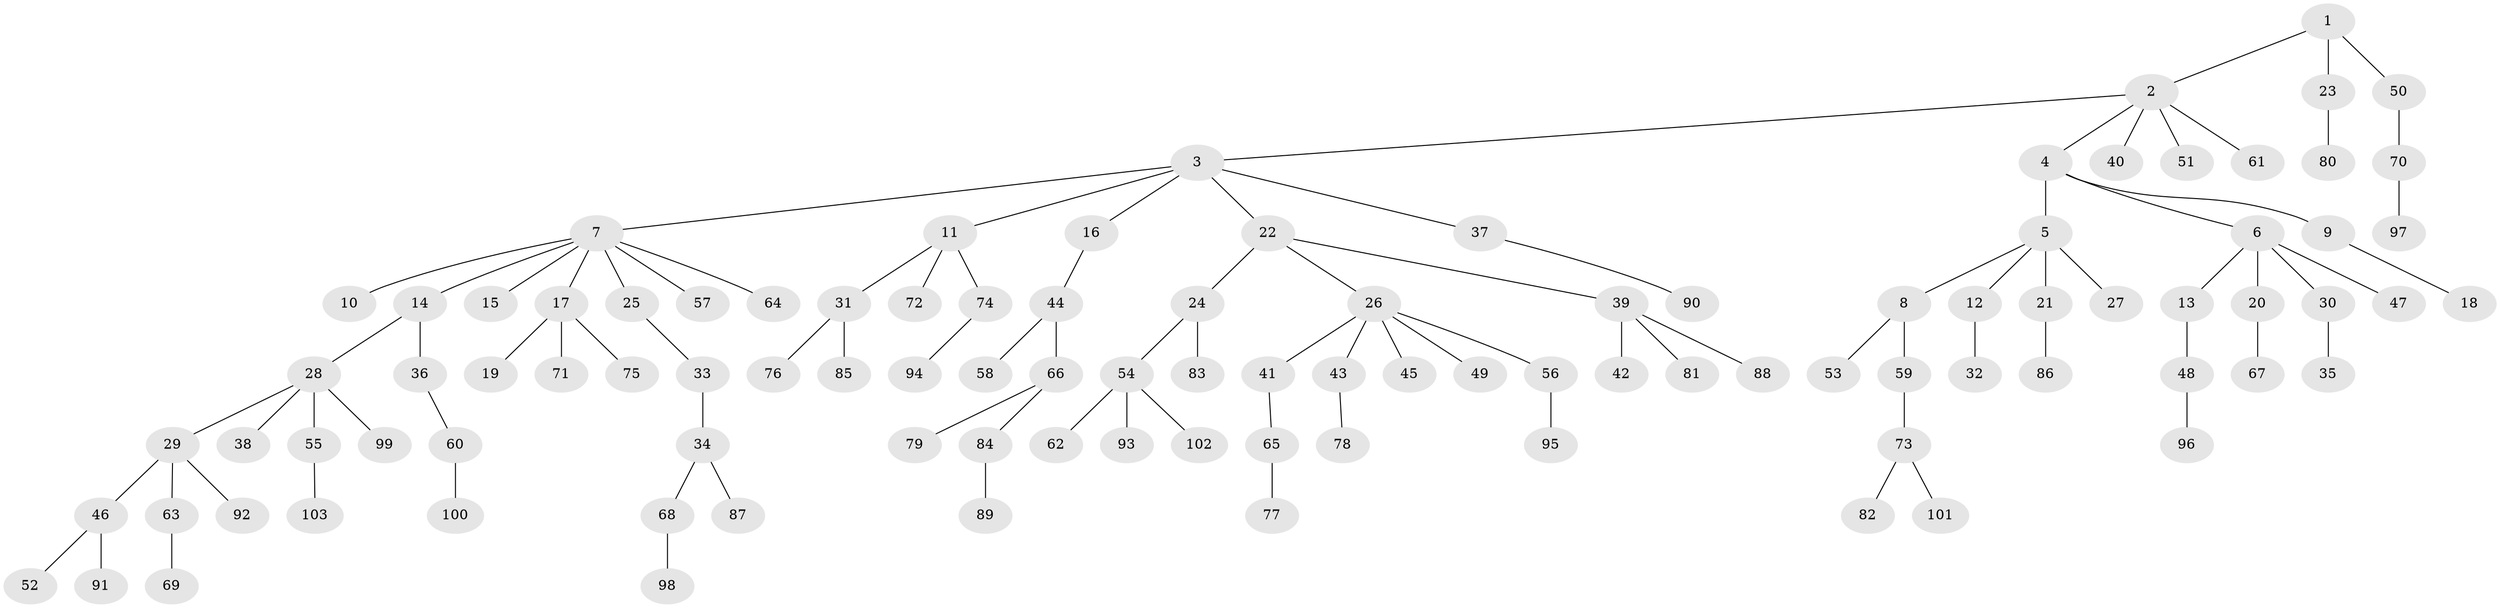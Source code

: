 // coarse degree distribution, {7: 0.0392156862745098, 11: 0.0196078431372549, 5: 0.0392156862745098, 2: 0.1568627450980392, 1: 0.6470588235294118, 3: 0.0784313725490196, 4: 0.0196078431372549}
// Generated by graph-tools (version 1.1) at 2025/19/03/04/25 18:19:12]
// undirected, 103 vertices, 102 edges
graph export_dot {
graph [start="1"]
  node [color=gray90,style=filled];
  1;
  2;
  3;
  4;
  5;
  6;
  7;
  8;
  9;
  10;
  11;
  12;
  13;
  14;
  15;
  16;
  17;
  18;
  19;
  20;
  21;
  22;
  23;
  24;
  25;
  26;
  27;
  28;
  29;
  30;
  31;
  32;
  33;
  34;
  35;
  36;
  37;
  38;
  39;
  40;
  41;
  42;
  43;
  44;
  45;
  46;
  47;
  48;
  49;
  50;
  51;
  52;
  53;
  54;
  55;
  56;
  57;
  58;
  59;
  60;
  61;
  62;
  63;
  64;
  65;
  66;
  67;
  68;
  69;
  70;
  71;
  72;
  73;
  74;
  75;
  76;
  77;
  78;
  79;
  80;
  81;
  82;
  83;
  84;
  85;
  86;
  87;
  88;
  89;
  90;
  91;
  92;
  93;
  94;
  95;
  96;
  97;
  98;
  99;
  100;
  101;
  102;
  103;
  1 -- 2;
  1 -- 23;
  1 -- 50;
  2 -- 3;
  2 -- 4;
  2 -- 40;
  2 -- 51;
  2 -- 61;
  3 -- 7;
  3 -- 11;
  3 -- 16;
  3 -- 22;
  3 -- 37;
  4 -- 5;
  4 -- 6;
  4 -- 9;
  5 -- 8;
  5 -- 12;
  5 -- 21;
  5 -- 27;
  6 -- 13;
  6 -- 20;
  6 -- 30;
  6 -- 47;
  7 -- 10;
  7 -- 14;
  7 -- 15;
  7 -- 17;
  7 -- 25;
  7 -- 57;
  7 -- 64;
  8 -- 53;
  8 -- 59;
  9 -- 18;
  11 -- 31;
  11 -- 72;
  11 -- 74;
  12 -- 32;
  13 -- 48;
  14 -- 28;
  14 -- 36;
  16 -- 44;
  17 -- 19;
  17 -- 71;
  17 -- 75;
  20 -- 67;
  21 -- 86;
  22 -- 24;
  22 -- 26;
  22 -- 39;
  23 -- 80;
  24 -- 54;
  24 -- 83;
  25 -- 33;
  26 -- 41;
  26 -- 43;
  26 -- 45;
  26 -- 49;
  26 -- 56;
  28 -- 29;
  28 -- 38;
  28 -- 55;
  28 -- 99;
  29 -- 46;
  29 -- 63;
  29 -- 92;
  30 -- 35;
  31 -- 76;
  31 -- 85;
  33 -- 34;
  34 -- 68;
  34 -- 87;
  36 -- 60;
  37 -- 90;
  39 -- 42;
  39 -- 81;
  39 -- 88;
  41 -- 65;
  43 -- 78;
  44 -- 58;
  44 -- 66;
  46 -- 52;
  46 -- 91;
  48 -- 96;
  50 -- 70;
  54 -- 62;
  54 -- 93;
  54 -- 102;
  55 -- 103;
  56 -- 95;
  59 -- 73;
  60 -- 100;
  63 -- 69;
  65 -- 77;
  66 -- 79;
  66 -- 84;
  68 -- 98;
  70 -- 97;
  73 -- 82;
  73 -- 101;
  74 -- 94;
  84 -- 89;
}
